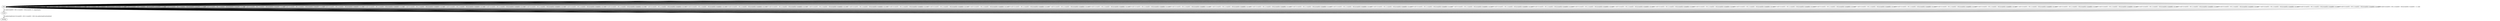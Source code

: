 # Total number of goals covered by this test: 1
# Green --> Pending

digraph g {
"Red" -> "Red" [label = "1-null/!(((count[0] > 60) || (count[0] = 60)))/count[0]:=(count[0] + 1); /null"];
"Red" -> "Red" [label = "2-null/!(((count[0] > 60) || (count[0] = 60)))/count[0]:=(count[0] + 1); /null"];
"Red" -> "Red" [label = "3-null/!(((count[0] > 60) || (count[0] = 60)))/count[0]:=(count[0] + 1); /null"];
"Red" -> "Red" [label = "4-null/!(((count[0] > 60) || (count[0] = 60)))/count[0]:=(count[0] + 1); /null"];
"Red" -> "Red" [label = "5-null/!(((count[0] > 60) || (count[0] = 60)))/count[0]:=(count[0] + 1); /null"];
"Red" -> "Red" [label = "6-null/!(((count[0] > 60) || (count[0] = 60)))/count[0]:=(count[0] + 1); /null"];
"Red" -> "Red" [label = "7-null/!(((count[0] > 60) || (count[0] = 60)))/count[0]:=(count[0] + 1); /null"];
"Red" -> "Red" [label = "8-null/!(((count[0] > 60) || (count[0] = 60)))/count[0]:=(count[0] + 1); /null"];
"Red" -> "Red" [label = "9-null/!(((count[0] > 60) || (count[0] = 60)))/count[0]:=(count[0] + 1); /null"];
"Red" -> "Red" [label = "10-null/!(((count[0] > 60) || (count[0] = 60)))/count[0]:=(count[0] + 1); /null"];
"Red" -> "Red" [label = "11-null/!(((count[0] > 60) || (count[0] = 60)))/count[0]:=(count[0] + 1); /null"];
"Red" -> "Red" [label = "12-null/!(((count[0] > 60) || (count[0] = 60)))/count[0]:=(count[0] + 1); /null"];
"Red" -> "Red" [label = "13-null/!(((count[0] > 60) || (count[0] = 60)))/count[0]:=(count[0] + 1); /null"];
"Red" -> "Red" [label = "14-null/!(((count[0] > 60) || (count[0] = 60)))/count[0]:=(count[0] + 1); /null"];
"Red" -> "Red" [label = "15-null/!(((count[0] > 60) || (count[0] = 60)))/count[0]:=(count[0] + 1); /null"];
"Red" -> "Red" [label = "16-null/!(((count[0] > 60) || (count[0] = 60)))/count[0]:=(count[0] + 1); /null"];
"Red" -> "Red" [label = "17-null/!(((count[0] > 60) || (count[0] = 60)))/count[0]:=(count[0] + 1); /null"];
"Red" -> "Red" [label = "18-null/!(((count[0] > 60) || (count[0] = 60)))/count[0]:=(count[0] + 1); /null"];
"Red" -> "Red" [label = "19-null/!(((count[0] > 60) || (count[0] = 60)))/count[0]:=(count[0] + 1); /null"];
"Red" -> "Red" [label = "20-null/!(((count[0] > 60) || (count[0] = 60)))/count[0]:=(count[0] + 1); /null"];
"Red" -> "Red" [label = "21-null/!(((count[0] > 60) || (count[0] = 60)))/count[0]:=(count[0] + 1); /null"];
"Red" -> "Red" [label = "22-null/!(((count[0] > 60) || (count[0] = 60)))/count[0]:=(count[0] + 1); /null"];
"Red" -> "Red" [label = "23-null/!(((count[0] > 60) || (count[0] = 60)))/count[0]:=(count[0] + 1); /null"];
"Red" -> "Red" [label = "24-null/!(((count[0] > 60) || (count[0] = 60)))/count[0]:=(count[0] + 1); /null"];
"Red" -> "Red" [label = "25-null/!(((count[0] > 60) || (count[0] = 60)))/count[0]:=(count[0] + 1); /null"];
"Red" -> "Red" [label = "26-null/!(((count[0] > 60) || (count[0] = 60)))/count[0]:=(count[0] + 1); /null"];
"Red" -> "Red" [label = "27-null/!(((count[0] > 60) || (count[0] = 60)))/count[0]:=(count[0] + 1); /null"];
"Red" -> "Red" [label = "28-null/!(((count[0] > 60) || (count[0] = 60)))/count[0]:=(count[0] + 1); /null"];
"Red" -> "Red" [label = "29-null/!(((count[0] > 60) || (count[0] = 60)))/count[0]:=(count[0] + 1); /null"];
"Red" -> "Red" [label = "30-null/!(((count[0] > 60) || (count[0] = 60)))/count[0]:=(count[0] + 1); /null"];
"Red" -> "Red" [label = "31-null/!(((count[0] > 60) || (count[0] = 60)))/count[0]:=(count[0] + 1); /null"];
"Red" -> "Red" [label = "32-null/!(((count[0] > 60) || (count[0] = 60)))/count[0]:=(count[0] + 1); /null"];
"Red" -> "Red" [label = "33-null/!(((count[0] > 60) || (count[0] = 60)))/count[0]:=(count[0] + 1); /null"];
"Red" -> "Red" [label = "34-null/!(((count[0] > 60) || (count[0] = 60)))/count[0]:=(count[0] + 1); /null"];
"Red" -> "Red" [label = "35-null/!(((count[0] > 60) || (count[0] = 60)))/count[0]:=(count[0] + 1); /null"];
"Red" -> "Red" [label = "36-null/!(((count[0] > 60) || (count[0] = 60)))/count[0]:=(count[0] + 1); /null"];
"Red" -> "Red" [label = "37-null/!(((count[0] > 60) || (count[0] = 60)))/count[0]:=(count[0] + 1); /null"];
"Red" -> "Red" [label = "38-null/!(((count[0] > 60) || (count[0] = 60)))/count[0]:=(count[0] + 1); /null"];
"Red" -> "Red" [label = "39-null/!(((count[0] > 60) || (count[0] = 60)))/count[0]:=(count[0] + 1); /null"];
"Red" -> "Red" [label = "40-null/!(((count[0] > 60) || (count[0] = 60)))/count[0]:=(count[0] + 1); /null"];
"Red" -> "Red" [label = "41-null/!(((count[0] > 60) || (count[0] = 60)))/count[0]:=(count[0] + 1); /null"];
"Red" -> "Red" [label = "42-null/!(((count[0] > 60) || (count[0] = 60)))/count[0]:=(count[0] + 1); /null"];
"Red" -> "Red" [label = "43-null/!(((count[0] > 60) || (count[0] = 60)))/count[0]:=(count[0] + 1); /null"];
"Red" -> "Red" [label = "44-null/!(((count[0] > 60) || (count[0] = 60)))/count[0]:=(count[0] + 1); /null"];
"Red" -> "Red" [label = "45-null/!(((count[0] > 60) || (count[0] = 60)))/count[0]:=(count[0] + 1); /null"];
"Red" -> "Red" [label = "46-null/!(((count[0] > 60) || (count[0] = 60)))/count[0]:=(count[0] + 1); /null"];
"Red" -> "Red" [label = "47-null/!(((count[0] > 60) || (count[0] = 60)))/count[0]:=(count[0] + 1); /null"];
"Red" -> "Red" [label = "48-null/!(((count[0] > 60) || (count[0] = 60)))/count[0]:=(count[0] + 1); /null"];
"Red" -> "Red" [label = "49-null/!(((count[0] > 60) || (count[0] = 60)))/count[0]:=(count[0] + 1); /null"];
"Red" -> "Red" [label = "50-null/!(((count[0] > 60) || (count[0] = 60)))/count[0]:=(count[0] + 1); /null"];
"Red" -> "Red" [label = "51-null/!(((count[0] > 60) || (count[0] = 60)))/count[0]:=(count[0] + 1); /null"];
"Red" -> "Red" [label = "52-null/!(((count[0] > 60) || (count[0] = 60)))/count[0]:=(count[0] + 1); /null"];
"Red" -> "Red" [label = "53-null/!(((count[0] > 60) || (count[0] = 60)))/count[0]:=(count[0] + 1); /null"];
"Red" -> "Red" [label = "54-null/!(((count[0] > 60) || (count[0] = 60)))/count[0]:=(count[0] + 1); /null"];
"Red" -> "Red" [label = "55-null/!(((count[0] > 60) || (count[0] = 60)))/count[0]:=(count[0] + 1); /null"];
"Red" -> "Red" [label = "56-null/!(((count[0] > 60) || (count[0] = 60)))/count[0]:=(count[0] + 1); /null"];
"Red" -> "Red" [label = "57-null/!(((count[0] > 60) || (count[0] = 60)))/count[0]:=(count[0] + 1); /null"];
"Red" -> "Red" [label = "58-null/!(((count[0] > 60) || (count[0] = 60)))/count[0]:=(count[0] + 1); /null"];
"Red" -> "Red" [label = "59-null/!(((count[0] > 60) || (count[0] = 60)))/count[0]:=(count[0] + 1); /null"];
"Red" -> "Red" [label = "60-null/!(((count[0] > 60) || (count[0] = 60)))/count[0]:=(count[0] + 1); /null"];
"Red" -> "Green" [label = "61-null/((count[0] > 60) || (count[0] = 60))/count[0]:=0; /signal[sigG];"];
"Green" -> "Pending" [label = "62-pedestrian[true];/(!(((count[0] > 60) || (count[0] = 60))) && pedestrian[true])/null/null"];
}